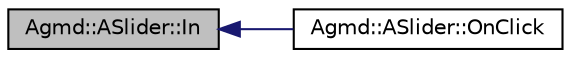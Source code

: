 digraph "Agmd::ASlider::In"
{
  edge [fontname="Helvetica",fontsize="10",labelfontname="Helvetica",labelfontsize="10"];
  node [fontname="Helvetica",fontsize="10",shape=record];
  rankdir="LR";
  Node1 [label="Agmd::ASlider::In",height=0.2,width=0.4,color="black", fillcolor="grey75", style="filled" fontcolor="black"];
  Node1 -> Node2 [dir="back",color="midnightblue",fontsize="10",style="solid",fontname="Helvetica"];
  Node2 [label="Agmd::ASlider::OnClick",height=0.2,width=0.4,color="black", fillcolor="white", style="filled",URL="$class_agmd_1_1_a_slider.html#a8d0c6dc2f70371f135ba8d6e0bcb0b15"];
}
